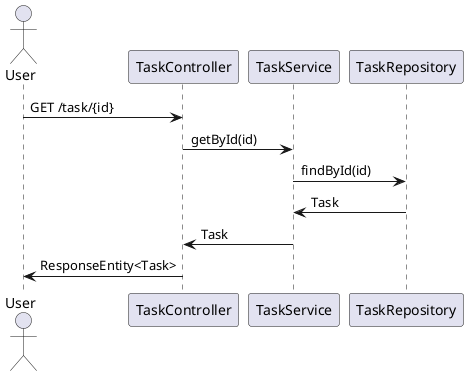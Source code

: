 @startuml CU006 - Visualizar tarefa
actor User
User -> TaskController: GET /task/{id}
TaskController -> TaskService: getById(id)
TaskService -> TaskRepository: findById(id)
TaskRepository -> TaskService: Task
TaskService -> TaskController: Task
TaskController -> User: ResponseEntity<Task>
@enduml
